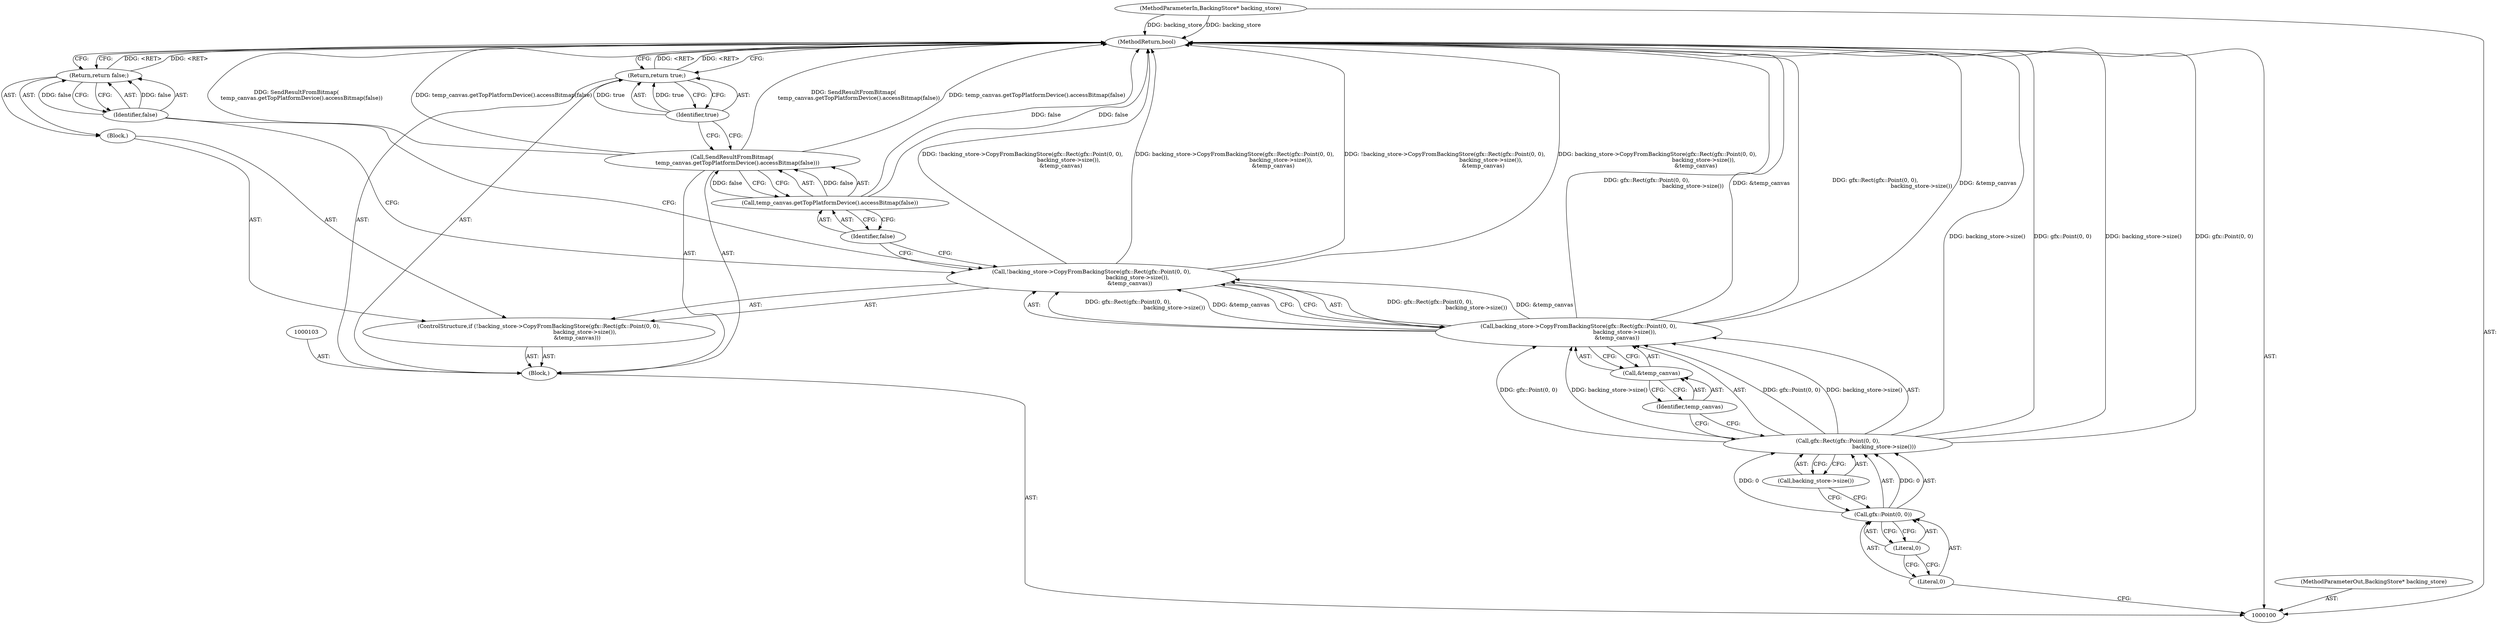 digraph "1_Chrome_ee8d6fd30b022ac2c87b7a190c954e7bb3c9b21e_3" {
"1000122" [label="(MethodReturn,bool)"];
"1000117" [label="(Call,SendResultFromBitmap(\n      temp_canvas.getTopPlatformDevice().accessBitmap(false)))"];
"1000119" [label="(Identifier,false)"];
"1000118" [label="(Call,temp_canvas.getTopPlatformDevice().accessBitmap(false))"];
"1000120" [label="(Return,return true;)"];
"1000121" [label="(Identifier,true)"];
"1000102" [label="(Block,)"];
"1000101" [label="(MethodParameterIn,BackingStore* backing_store)"];
"1000164" [label="(MethodParameterOut,BackingStore* backing_store)"];
"1000104" [label="(ControlStructure,if (!backing_store->CopyFromBackingStore(gfx::Rect(gfx::Point(0, 0),\n                                                     backing_store->size()),\n                                            &temp_canvas)))"];
"1000107" [label="(Call,gfx::Rect(gfx::Point(0, 0),\n                                                     backing_store->size()))"];
"1000108" [label="(Call,gfx::Point(0, 0))"];
"1000105" [label="(Call,!backing_store->CopyFromBackingStore(gfx::Rect(gfx::Point(0, 0),\n                                                     backing_store->size()),\n                                            &temp_canvas))"];
"1000109" [label="(Literal,0)"];
"1000110" [label="(Literal,0)"];
"1000106" [label="(Call,backing_store->CopyFromBackingStore(gfx::Rect(gfx::Point(0, 0),\n                                                     backing_store->size()),\n                                            &temp_canvas))"];
"1000111" [label="(Call,backing_store->size())"];
"1000112" [label="(Call,&temp_canvas)"];
"1000113" [label="(Identifier,temp_canvas)"];
"1000114" [label="(Block,)"];
"1000116" [label="(Identifier,false)"];
"1000115" [label="(Return,return false;)"];
"1000122" -> "1000100"  [label="AST: "];
"1000122" -> "1000115"  [label="CFG: "];
"1000122" -> "1000120"  [label="CFG: "];
"1000117" -> "1000122"  [label="DDG: SendResultFromBitmap(\n      temp_canvas.getTopPlatformDevice().accessBitmap(false))"];
"1000117" -> "1000122"  [label="DDG: temp_canvas.getTopPlatformDevice().accessBitmap(false)"];
"1000107" -> "1000122"  [label="DDG: gfx::Point(0, 0)"];
"1000107" -> "1000122"  [label="DDG: backing_store->size()"];
"1000106" -> "1000122"  [label="DDG: gfx::Rect(gfx::Point(0, 0),\n                                                     backing_store->size())"];
"1000106" -> "1000122"  [label="DDG: &temp_canvas"];
"1000105" -> "1000122"  [label="DDG: !backing_store->CopyFromBackingStore(gfx::Rect(gfx::Point(0, 0),\n                                                     backing_store->size()),\n                                            &temp_canvas)"];
"1000105" -> "1000122"  [label="DDG: backing_store->CopyFromBackingStore(gfx::Rect(gfx::Point(0, 0),\n                                                     backing_store->size()),\n                                            &temp_canvas)"];
"1000101" -> "1000122"  [label="DDG: backing_store"];
"1000118" -> "1000122"  [label="DDG: false"];
"1000120" -> "1000122"  [label="DDG: <RET>"];
"1000115" -> "1000122"  [label="DDG: <RET>"];
"1000117" -> "1000102"  [label="AST: "];
"1000117" -> "1000118"  [label="CFG: "];
"1000118" -> "1000117"  [label="AST: "];
"1000121" -> "1000117"  [label="CFG: "];
"1000117" -> "1000122"  [label="DDG: SendResultFromBitmap(\n      temp_canvas.getTopPlatformDevice().accessBitmap(false))"];
"1000117" -> "1000122"  [label="DDG: temp_canvas.getTopPlatformDevice().accessBitmap(false)"];
"1000118" -> "1000117"  [label="DDG: false"];
"1000119" -> "1000118"  [label="AST: "];
"1000119" -> "1000105"  [label="CFG: "];
"1000118" -> "1000119"  [label="CFG: "];
"1000118" -> "1000117"  [label="AST: "];
"1000118" -> "1000119"  [label="CFG: "];
"1000119" -> "1000118"  [label="AST: "];
"1000117" -> "1000118"  [label="CFG: "];
"1000118" -> "1000122"  [label="DDG: false"];
"1000118" -> "1000117"  [label="DDG: false"];
"1000120" -> "1000102"  [label="AST: "];
"1000120" -> "1000121"  [label="CFG: "];
"1000121" -> "1000120"  [label="AST: "];
"1000122" -> "1000120"  [label="CFG: "];
"1000120" -> "1000122"  [label="DDG: <RET>"];
"1000121" -> "1000120"  [label="DDG: true"];
"1000121" -> "1000120"  [label="AST: "];
"1000121" -> "1000117"  [label="CFG: "];
"1000120" -> "1000121"  [label="CFG: "];
"1000121" -> "1000120"  [label="DDG: true"];
"1000102" -> "1000100"  [label="AST: "];
"1000103" -> "1000102"  [label="AST: "];
"1000104" -> "1000102"  [label="AST: "];
"1000117" -> "1000102"  [label="AST: "];
"1000120" -> "1000102"  [label="AST: "];
"1000101" -> "1000100"  [label="AST: "];
"1000101" -> "1000122"  [label="DDG: backing_store"];
"1000164" -> "1000100"  [label="AST: "];
"1000104" -> "1000102"  [label="AST: "];
"1000105" -> "1000104"  [label="AST: "];
"1000114" -> "1000104"  [label="AST: "];
"1000107" -> "1000106"  [label="AST: "];
"1000107" -> "1000111"  [label="CFG: "];
"1000108" -> "1000107"  [label="AST: "];
"1000111" -> "1000107"  [label="AST: "];
"1000113" -> "1000107"  [label="CFG: "];
"1000107" -> "1000122"  [label="DDG: gfx::Point(0, 0)"];
"1000107" -> "1000122"  [label="DDG: backing_store->size()"];
"1000107" -> "1000106"  [label="DDG: gfx::Point(0, 0)"];
"1000107" -> "1000106"  [label="DDG: backing_store->size()"];
"1000108" -> "1000107"  [label="DDG: 0"];
"1000108" -> "1000107"  [label="AST: "];
"1000108" -> "1000110"  [label="CFG: "];
"1000109" -> "1000108"  [label="AST: "];
"1000110" -> "1000108"  [label="AST: "];
"1000111" -> "1000108"  [label="CFG: "];
"1000108" -> "1000107"  [label="DDG: 0"];
"1000105" -> "1000104"  [label="AST: "];
"1000105" -> "1000106"  [label="CFG: "];
"1000106" -> "1000105"  [label="AST: "];
"1000116" -> "1000105"  [label="CFG: "];
"1000119" -> "1000105"  [label="CFG: "];
"1000105" -> "1000122"  [label="DDG: !backing_store->CopyFromBackingStore(gfx::Rect(gfx::Point(0, 0),\n                                                     backing_store->size()),\n                                            &temp_canvas)"];
"1000105" -> "1000122"  [label="DDG: backing_store->CopyFromBackingStore(gfx::Rect(gfx::Point(0, 0),\n                                                     backing_store->size()),\n                                            &temp_canvas)"];
"1000106" -> "1000105"  [label="DDG: gfx::Rect(gfx::Point(0, 0),\n                                                     backing_store->size())"];
"1000106" -> "1000105"  [label="DDG: &temp_canvas"];
"1000109" -> "1000108"  [label="AST: "];
"1000109" -> "1000100"  [label="CFG: "];
"1000110" -> "1000109"  [label="CFG: "];
"1000110" -> "1000108"  [label="AST: "];
"1000110" -> "1000109"  [label="CFG: "];
"1000108" -> "1000110"  [label="CFG: "];
"1000106" -> "1000105"  [label="AST: "];
"1000106" -> "1000112"  [label="CFG: "];
"1000107" -> "1000106"  [label="AST: "];
"1000112" -> "1000106"  [label="AST: "];
"1000105" -> "1000106"  [label="CFG: "];
"1000106" -> "1000122"  [label="DDG: gfx::Rect(gfx::Point(0, 0),\n                                                     backing_store->size())"];
"1000106" -> "1000122"  [label="DDG: &temp_canvas"];
"1000106" -> "1000105"  [label="DDG: gfx::Rect(gfx::Point(0, 0),\n                                                     backing_store->size())"];
"1000106" -> "1000105"  [label="DDG: &temp_canvas"];
"1000107" -> "1000106"  [label="DDG: gfx::Point(0, 0)"];
"1000107" -> "1000106"  [label="DDG: backing_store->size()"];
"1000111" -> "1000107"  [label="AST: "];
"1000111" -> "1000108"  [label="CFG: "];
"1000107" -> "1000111"  [label="CFG: "];
"1000112" -> "1000106"  [label="AST: "];
"1000112" -> "1000113"  [label="CFG: "];
"1000113" -> "1000112"  [label="AST: "];
"1000106" -> "1000112"  [label="CFG: "];
"1000113" -> "1000112"  [label="AST: "];
"1000113" -> "1000107"  [label="CFG: "];
"1000112" -> "1000113"  [label="CFG: "];
"1000114" -> "1000104"  [label="AST: "];
"1000115" -> "1000114"  [label="AST: "];
"1000116" -> "1000115"  [label="AST: "];
"1000116" -> "1000105"  [label="CFG: "];
"1000115" -> "1000116"  [label="CFG: "];
"1000116" -> "1000115"  [label="DDG: false"];
"1000115" -> "1000114"  [label="AST: "];
"1000115" -> "1000116"  [label="CFG: "];
"1000116" -> "1000115"  [label="AST: "];
"1000122" -> "1000115"  [label="CFG: "];
"1000115" -> "1000122"  [label="DDG: <RET>"];
"1000116" -> "1000115"  [label="DDG: false"];
}
